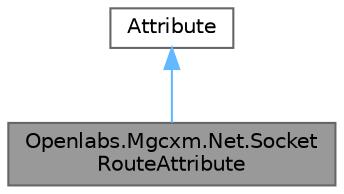 digraph "Openlabs.Mgcxm.Net.SocketRouteAttribute"
{
 // LATEX_PDF_SIZE
  bgcolor="transparent";
  edge [fontname=Helvetica,fontsize=10,labelfontname=Helvetica,labelfontsize=10];
  node [fontname=Helvetica,fontsize=10,shape=box,height=0.2,width=0.4];
  Node1 [id="Node000001",label="Openlabs.Mgcxm.Net.Socket\lRouteAttribute",height=0.2,width=0.4,color="gray40", fillcolor="grey60", style="filled", fontcolor="black",tooltip="Represents an attribute used to specify the route for a socket connection."];
  Node2 -> Node1 [id="edge1_Node000001_Node000002",dir="back",color="steelblue1",style="solid",tooltip=" "];
  Node2 [id="Node000002",label="Attribute",height=0.2,width=0.4,color="gray40", fillcolor="white", style="filled",tooltip=" "];
}
